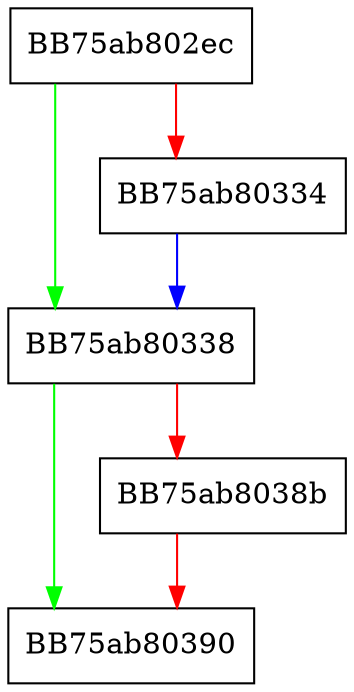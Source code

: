digraph NewEqualityRule {
  node [shape="box"];
  graph [splines=ortho];
  BB75ab802ec -> BB75ab80338 [color="green"];
  BB75ab802ec -> BB75ab80334 [color="red"];
  BB75ab80334 -> BB75ab80338 [color="blue"];
  BB75ab80338 -> BB75ab80390 [color="green"];
  BB75ab80338 -> BB75ab8038b [color="red"];
  BB75ab8038b -> BB75ab80390 [color="red"];
}